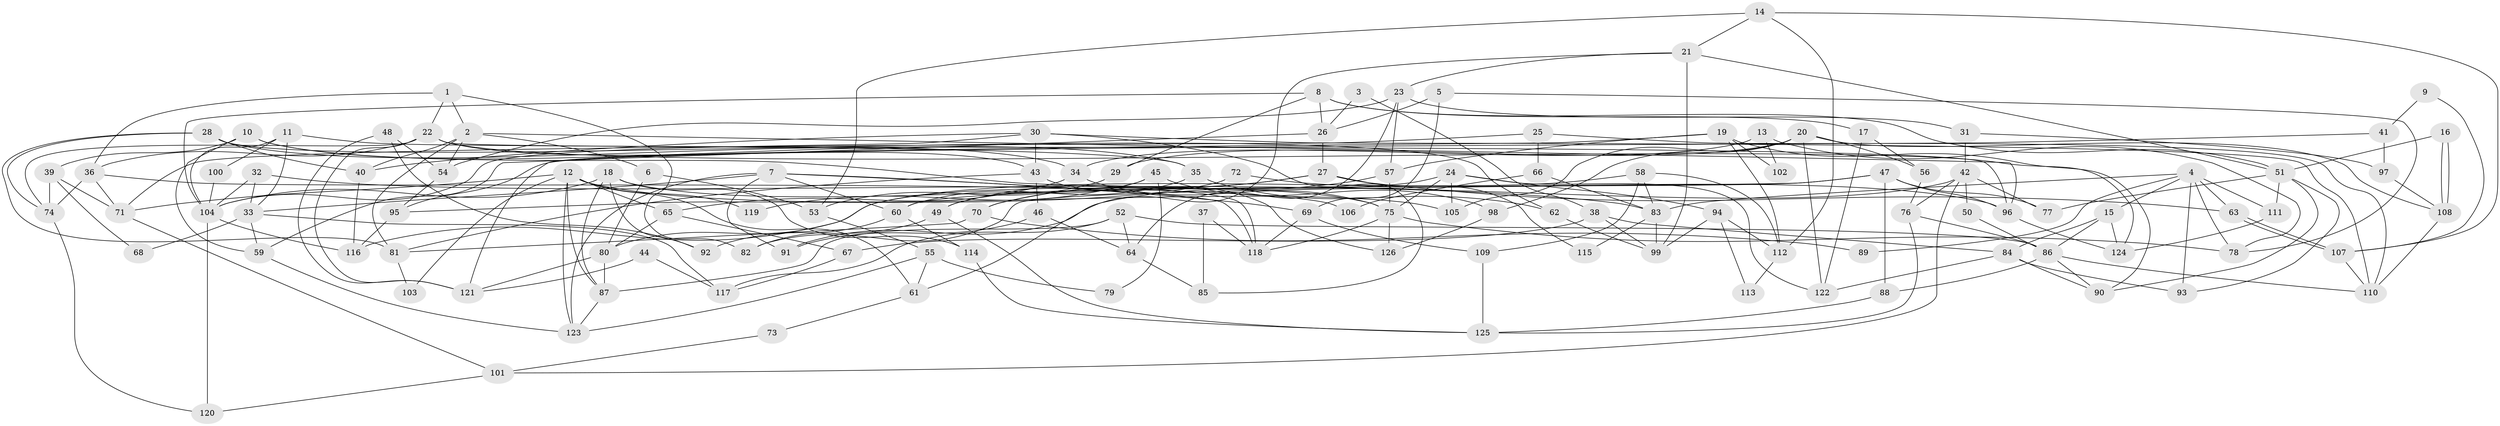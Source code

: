 // coarse degree distribution, {11: 0.08108108108108109, 10: 0.05405405405405406, 5: 0.16216216216216217, 8: 0.13513513513513514, 6: 0.10810810810810811, 9: 0.08108108108108109, 14: 0.02702702702702703, 13: 0.02702702702702703, 7: 0.13513513513513514, 20: 0.02702702702702703, 3: 0.05405405405405406, 4: 0.08108108108108109, 2: 0.02702702702702703}
// Generated by graph-tools (version 1.1) at 2025/18/03/04/25 18:18:53]
// undirected, 126 vertices, 252 edges
graph export_dot {
graph [start="1"]
  node [color=gray90,style=filled];
  1;
  2;
  3;
  4;
  5;
  6;
  7;
  8;
  9;
  10;
  11;
  12;
  13;
  14;
  15;
  16;
  17;
  18;
  19;
  20;
  21;
  22;
  23;
  24;
  25;
  26;
  27;
  28;
  29;
  30;
  31;
  32;
  33;
  34;
  35;
  36;
  37;
  38;
  39;
  40;
  41;
  42;
  43;
  44;
  45;
  46;
  47;
  48;
  49;
  50;
  51;
  52;
  53;
  54;
  55;
  56;
  57;
  58;
  59;
  60;
  61;
  62;
  63;
  64;
  65;
  66;
  67;
  68;
  69;
  70;
  71;
  72;
  73;
  74;
  75;
  76;
  77;
  78;
  79;
  80;
  81;
  82;
  83;
  84;
  85;
  86;
  87;
  88;
  89;
  90;
  91;
  92;
  93;
  94;
  95;
  96;
  97;
  98;
  99;
  100;
  101;
  102;
  103;
  104;
  105;
  106;
  107;
  108;
  109;
  110;
  111;
  112;
  113;
  114;
  115;
  116;
  117;
  118;
  119;
  120;
  121;
  122;
  123;
  124;
  125;
  126;
  1 -- 22;
  1 -- 2;
  1 -- 36;
  1 -- 82;
  2 -- 40;
  2 -- 96;
  2 -- 6;
  2 -- 54;
  2 -- 81;
  3 -- 26;
  3 -- 38;
  4 -- 15;
  4 -- 63;
  4 -- 78;
  4 -- 83;
  4 -- 89;
  4 -- 93;
  4 -- 111;
  5 -- 26;
  5 -- 69;
  5 -- 78;
  6 -- 80;
  6 -- 53;
  7 -- 118;
  7 -- 123;
  7 -- 33;
  7 -- 60;
  7 -- 69;
  7 -- 91;
  8 -- 51;
  8 -- 104;
  8 -- 17;
  8 -- 26;
  8 -- 29;
  9 -- 41;
  9 -- 107;
  10 -- 118;
  10 -- 39;
  10 -- 35;
  10 -- 59;
  11 -- 35;
  11 -- 33;
  11 -- 100;
  11 -- 104;
  12 -- 87;
  12 -- 123;
  12 -- 61;
  12 -- 65;
  12 -- 71;
  12 -- 103;
  12 -- 105;
  12 -- 119;
  13 -- 78;
  13 -- 34;
  13 -- 102;
  14 -- 107;
  14 -- 112;
  14 -- 21;
  14 -- 53;
  15 -- 124;
  15 -- 84;
  15 -- 86;
  16 -- 51;
  16 -- 108;
  16 -- 108;
  17 -- 122;
  17 -- 56;
  18 -- 75;
  18 -- 104;
  18 -- 87;
  18 -- 92;
  18 -- 114;
  19 -- 121;
  19 -- 90;
  19 -- 57;
  19 -- 102;
  19 -- 112;
  20 -- 29;
  20 -- 122;
  20 -- 56;
  20 -- 98;
  20 -- 105;
  20 -- 108;
  21 -- 23;
  21 -- 51;
  21 -- 61;
  21 -- 99;
  22 -- 74;
  22 -- 96;
  22 -- 36;
  22 -- 43;
  22 -- 121;
  22 -- 124;
  23 -- 64;
  23 -- 57;
  23 -- 31;
  23 -- 54;
  24 -- 75;
  24 -- 105;
  24 -- 80;
  24 -- 94;
  24 -- 122;
  25 -- 71;
  25 -- 110;
  25 -- 66;
  26 -- 59;
  26 -- 27;
  27 -- 49;
  27 -- 63;
  27 -- 70;
  27 -- 115;
  28 -- 81;
  28 -- 62;
  28 -- 34;
  28 -- 40;
  28 -- 74;
  29 -- 53;
  30 -- 110;
  30 -- 43;
  30 -- 40;
  30 -- 85;
  30 -- 104;
  31 -- 42;
  31 -- 97;
  32 -- 83;
  32 -- 104;
  32 -- 33;
  33 -- 59;
  33 -- 68;
  33 -- 117;
  34 -- 65;
  34 -- 75;
  35 -- 60;
  35 -- 62;
  36 -- 71;
  36 -- 74;
  36 -- 106;
  37 -- 118;
  37 -- 85;
  38 -- 99;
  38 -- 67;
  38 -- 84;
  39 -- 71;
  39 -- 74;
  39 -- 68;
  40 -- 116;
  41 -- 95;
  41 -- 97;
  42 -- 76;
  42 -- 101;
  42 -- 50;
  42 -- 77;
  42 -- 91;
  43 -- 81;
  43 -- 46;
  43 -- 126;
  44 -- 117;
  44 -- 121;
  45 -- 98;
  45 -- 49;
  45 -- 79;
  45 -- 119;
  46 -- 91;
  46 -- 64;
  47 -- 60;
  47 -- 88;
  47 -- 77;
  47 -- 82;
  47 -- 96;
  48 -- 121;
  48 -- 54;
  48 -- 92;
  49 -- 125;
  49 -- 92;
  50 -- 86;
  51 -- 77;
  51 -- 90;
  51 -- 93;
  51 -- 111;
  52 -- 86;
  52 -- 87;
  52 -- 64;
  52 -- 117;
  53 -- 55;
  54 -- 95;
  55 -- 61;
  55 -- 79;
  55 -- 123;
  56 -- 76;
  57 -- 75;
  57 -- 70;
  58 -- 116;
  58 -- 83;
  58 -- 109;
  58 -- 112;
  59 -- 123;
  60 -- 82;
  60 -- 114;
  61 -- 73;
  62 -- 99;
  63 -- 107;
  63 -- 107;
  64 -- 85;
  65 -- 80;
  65 -- 67;
  66 -- 83;
  66 -- 106;
  67 -- 117;
  69 -- 109;
  69 -- 118;
  70 -- 81;
  70 -- 89;
  71 -- 101;
  72 -- 95;
  72 -- 96;
  73 -- 101;
  74 -- 120;
  75 -- 78;
  75 -- 118;
  75 -- 126;
  76 -- 86;
  76 -- 125;
  80 -- 87;
  80 -- 121;
  81 -- 103;
  83 -- 99;
  83 -- 115;
  84 -- 93;
  84 -- 90;
  84 -- 122;
  86 -- 90;
  86 -- 88;
  86 -- 110;
  87 -- 123;
  88 -- 125;
  94 -- 112;
  94 -- 99;
  94 -- 113;
  95 -- 116;
  96 -- 124;
  97 -- 108;
  98 -- 126;
  100 -- 104;
  101 -- 120;
  104 -- 116;
  104 -- 120;
  107 -- 110;
  108 -- 110;
  109 -- 125;
  111 -- 124;
  112 -- 113;
  114 -- 125;
}
